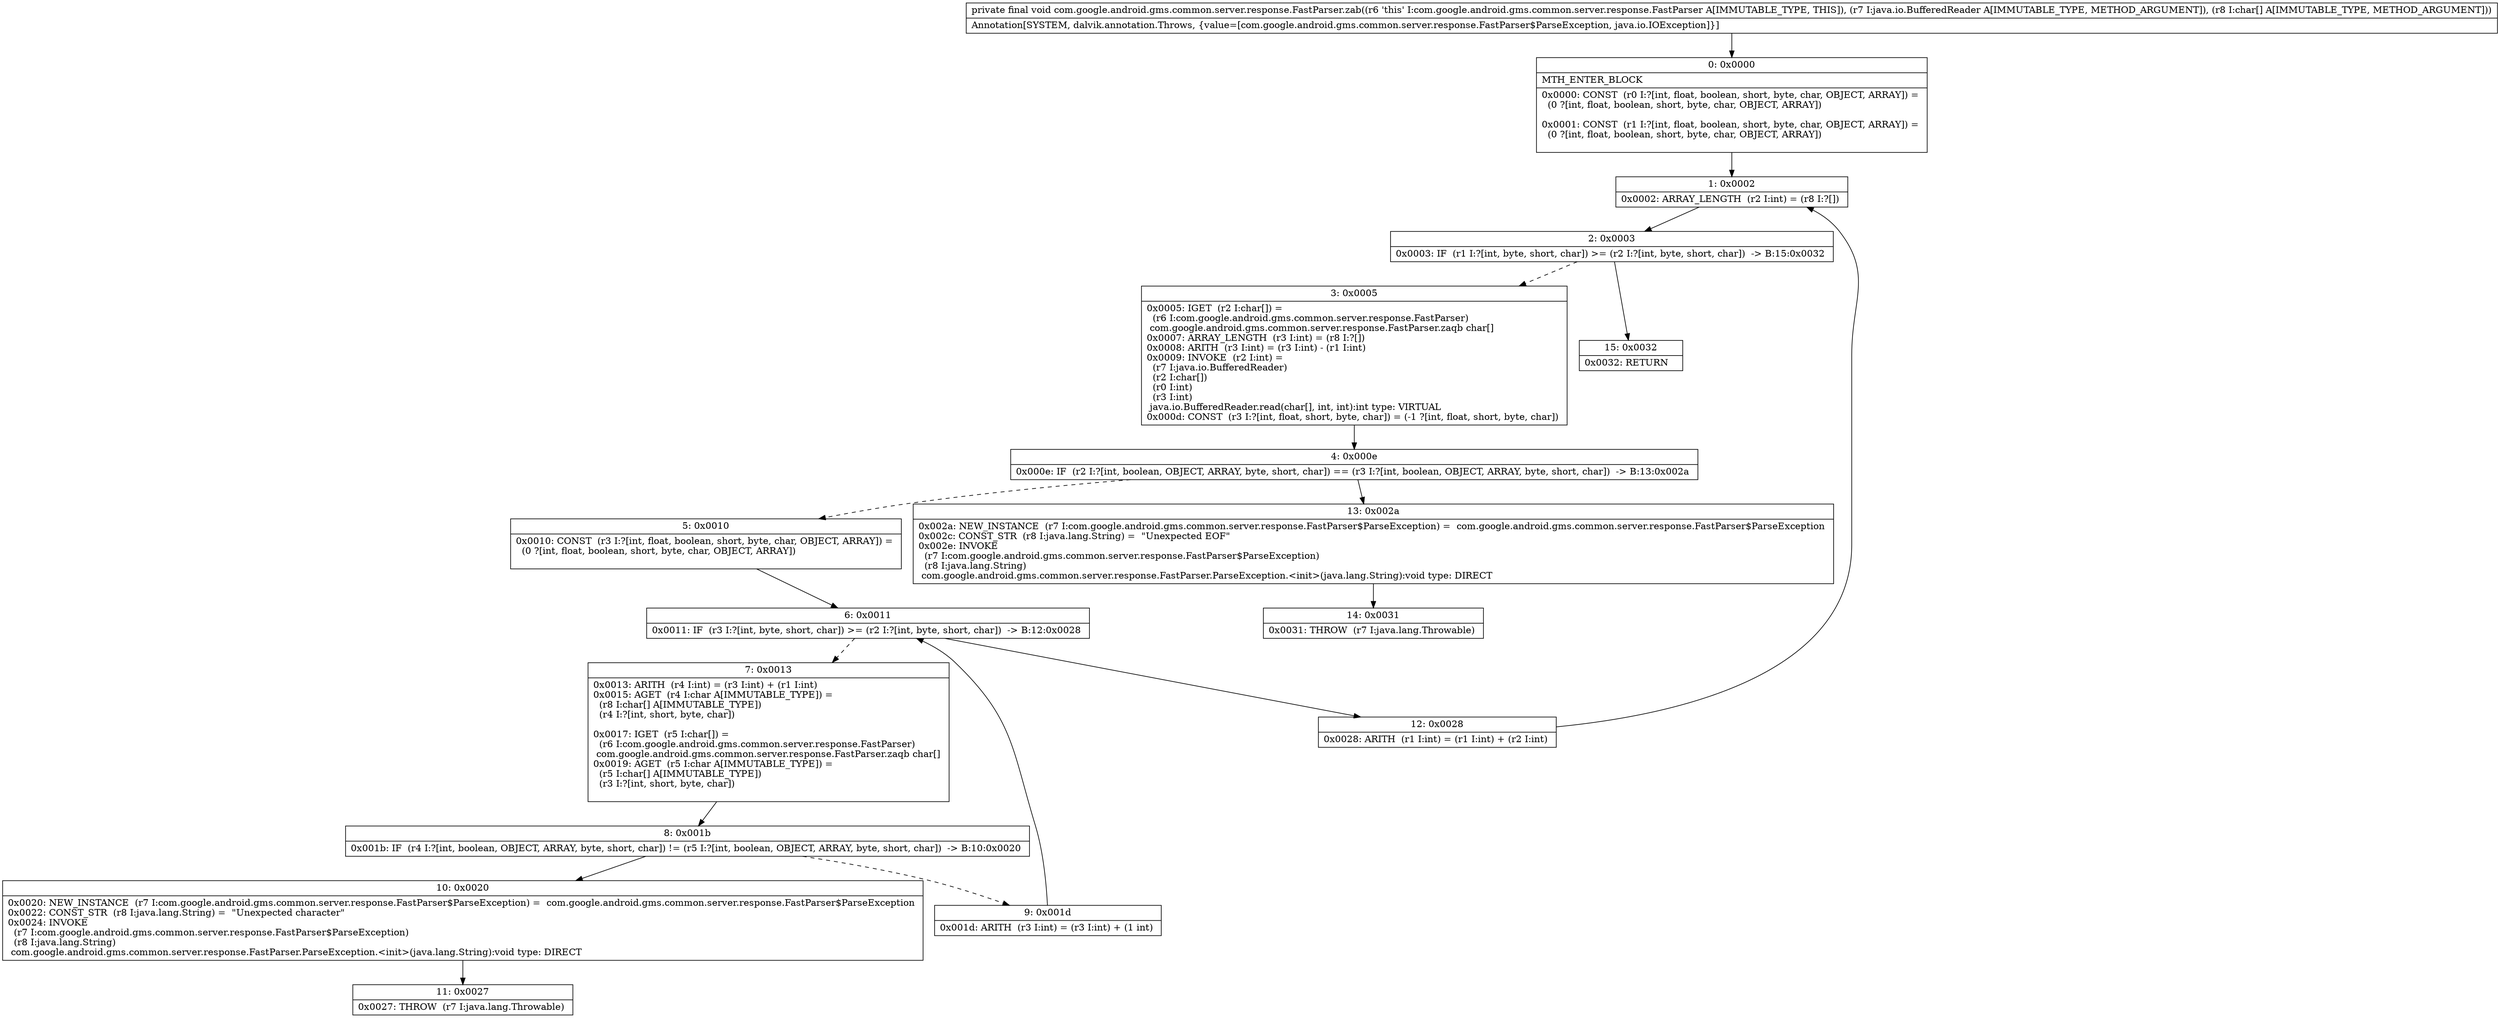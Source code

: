 digraph "CFG forcom.google.android.gms.common.server.response.FastParser.zab(Ljava\/io\/BufferedReader;[C)V" {
Node_0 [shape=record,label="{0\:\ 0x0000|MTH_ENTER_BLOCK\l|0x0000: CONST  (r0 I:?[int, float, boolean, short, byte, char, OBJECT, ARRAY]) = \l  (0 ?[int, float, boolean, short, byte, char, OBJECT, ARRAY])\l \l0x0001: CONST  (r1 I:?[int, float, boolean, short, byte, char, OBJECT, ARRAY]) = \l  (0 ?[int, float, boolean, short, byte, char, OBJECT, ARRAY])\l \l}"];
Node_1 [shape=record,label="{1\:\ 0x0002|0x0002: ARRAY_LENGTH  (r2 I:int) = (r8 I:?[]) \l}"];
Node_2 [shape=record,label="{2\:\ 0x0003|0x0003: IF  (r1 I:?[int, byte, short, char]) \>= (r2 I:?[int, byte, short, char])  \-\> B:15:0x0032 \l}"];
Node_3 [shape=record,label="{3\:\ 0x0005|0x0005: IGET  (r2 I:char[]) = \l  (r6 I:com.google.android.gms.common.server.response.FastParser)\l com.google.android.gms.common.server.response.FastParser.zaqb char[] \l0x0007: ARRAY_LENGTH  (r3 I:int) = (r8 I:?[]) \l0x0008: ARITH  (r3 I:int) = (r3 I:int) \- (r1 I:int) \l0x0009: INVOKE  (r2 I:int) = \l  (r7 I:java.io.BufferedReader)\l  (r2 I:char[])\l  (r0 I:int)\l  (r3 I:int)\l java.io.BufferedReader.read(char[], int, int):int type: VIRTUAL \l0x000d: CONST  (r3 I:?[int, float, short, byte, char]) = (\-1 ?[int, float, short, byte, char]) \l}"];
Node_4 [shape=record,label="{4\:\ 0x000e|0x000e: IF  (r2 I:?[int, boolean, OBJECT, ARRAY, byte, short, char]) == (r3 I:?[int, boolean, OBJECT, ARRAY, byte, short, char])  \-\> B:13:0x002a \l}"];
Node_5 [shape=record,label="{5\:\ 0x0010|0x0010: CONST  (r3 I:?[int, float, boolean, short, byte, char, OBJECT, ARRAY]) = \l  (0 ?[int, float, boolean, short, byte, char, OBJECT, ARRAY])\l \l}"];
Node_6 [shape=record,label="{6\:\ 0x0011|0x0011: IF  (r3 I:?[int, byte, short, char]) \>= (r2 I:?[int, byte, short, char])  \-\> B:12:0x0028 \l}"];
Node_7 [shape=record,label="{7\:\ 0x0013|0x0013: ARITH  (r4 I:int) = (r3 I:int) + (r1 I:int) \l0x0015: AGET  (r4 I:char A[IMMUTABLE_TYPE]) = \l  (r8 I:char[] A[IMMUTABLE_TYPE])\l  (r4 I:?[int, short, byte, char])\l \l0x0017: IGET  (r5 I:char[]) = \l  (r6 I:com.google.android.gms.common.server.response.FastParser)\l com.google.android.gms.common.server.response.FastParser.zaqb char[] \l0x0019: AGET  (r5 I:char A[IMMUTABLE_TYPE]) = \l  (r5 I:char[] A[IMMUTABLE_TYPE])\l  (r3 I:?[int, short, byte, char])\l \l}"];
Node_8 [shape=record,label="{8\:\ 0x001b|0x001b: IF  (r4 I:?[int, boolean, OBJECT, ARRAY, byte, short, char]) != (r5 I:?[int, boolean, OBJECT, ARRAY, byte, short, char])  \-\> B:10:0x0020 \l}"];
Node_9 [shape=record,label="{9\:\ 0x001d|0x001d: ARITH  (r3 I:int) = (r3 I:int) + (1 int) \l}"];
Node_10 [shape=record,label="{10\:\ 0x0020|0x0020: NEW_INSTANCE  (r7 I:com.google.android.gms.common.server.response.FastParser$ParseException) =  com.google.android.gms.common.server.response.FastParser$ParseException \l0x0022: CONST_STR  (r8 I:java.lang.String) =  \"Unexpected character\" \l0x0024: INVOKE  \l  (r7 I:com.google.android.gms.common.server.response.FastParser$ParseException)\l  (r8 I:java.lang.String)\l com.google.android.gms.common.server.response.FastParser.ParseException.\<init\>(java.lang.String):void type: DIRECT \l}"];
Node_11 [shape=record,label="{11\:\ 0x0027|0x0027: THROW  (r7 I:java.lang.Throwable) \l}"];
Node_12 [shape=record,label="{12\:\ 0x0028|0x0028: ARITH  (r1 I:int) = (r1 I:int) + (r2 I:int) \l}"];
Node_13 [shape=record,label="{13\:\ 0x002a|0x002a: NEW_INSTANCE  (r7 I:com.google.android.gms.common.server.response.FastParser$ParseException) =  com.google.android.gms.common.server.response.FastParser$ParseException \l0x002c: CONST_STR  (r8 I:java.lang.String) =  \"Unexpected EOF\" \l0x002e: INVOKE  \l  (r7 I:com.google.android.gms.common.server.response.FastParser$ParseException)\l  (r8 I:java.lang.String)\l com.google.android.gms.common.server.response.FastParser.ParseException.\<init\>(java.lang.String):void type: DIRECT \l}"];
Node_14 [shape=record,label="{14\:\ 0x0031|0x0031: THROW  (r7 I:java.lang.Throwable) \l}"];
Node_15 [shape=record,label="{15\:\ 0x0032|0x0032: RETURN   \l}"];
MethodNode[shape=record,label="{private final void com.google.android.gms.common.server.response.FastParser.zab((r6 'this' I:com.google.android.gms.common.server.response.FastParser A[IMMUTABLE_TYPE, THIS]), (r7 I:java.io.BufferedReader A[IMMUTABLE_TYPE, METHOD_ARGUMENT]), (r8 I:char[] A[IMMUTABLE_TYPE, METHOD_ARGUMENT]))  | Annotation[SYSTEM, dalvik.annotation.Throws, \{value=[com.google.android.gms.common.server.response.FastParser$ParseException, java.io.IOException]\}]\l}"];
MethodNode -> Node_0;
Node_0 -> Node_1;
Node_1 -> Node_2;
Node_2 -> Node_3[style=dashed];
Node_2 -> Node_15;
Node_3 -> Node_4;
Node_4 -> Node_5[style=dashed];
Node_4 -> Node_13;
Node_5 -> Node_6;
Node_6 -> Node_7[style=dashed];
Node_6 -> Node_12;
Node_7 -> Node_8;
Node_8 -> Node_9[style=dashed];
Node_8 -> Node_10;
Node_9 -> Node_6;
Node_10 -> Node_11;
Node_12 -> Node_1;
Node_13 -> Node_14;
}

